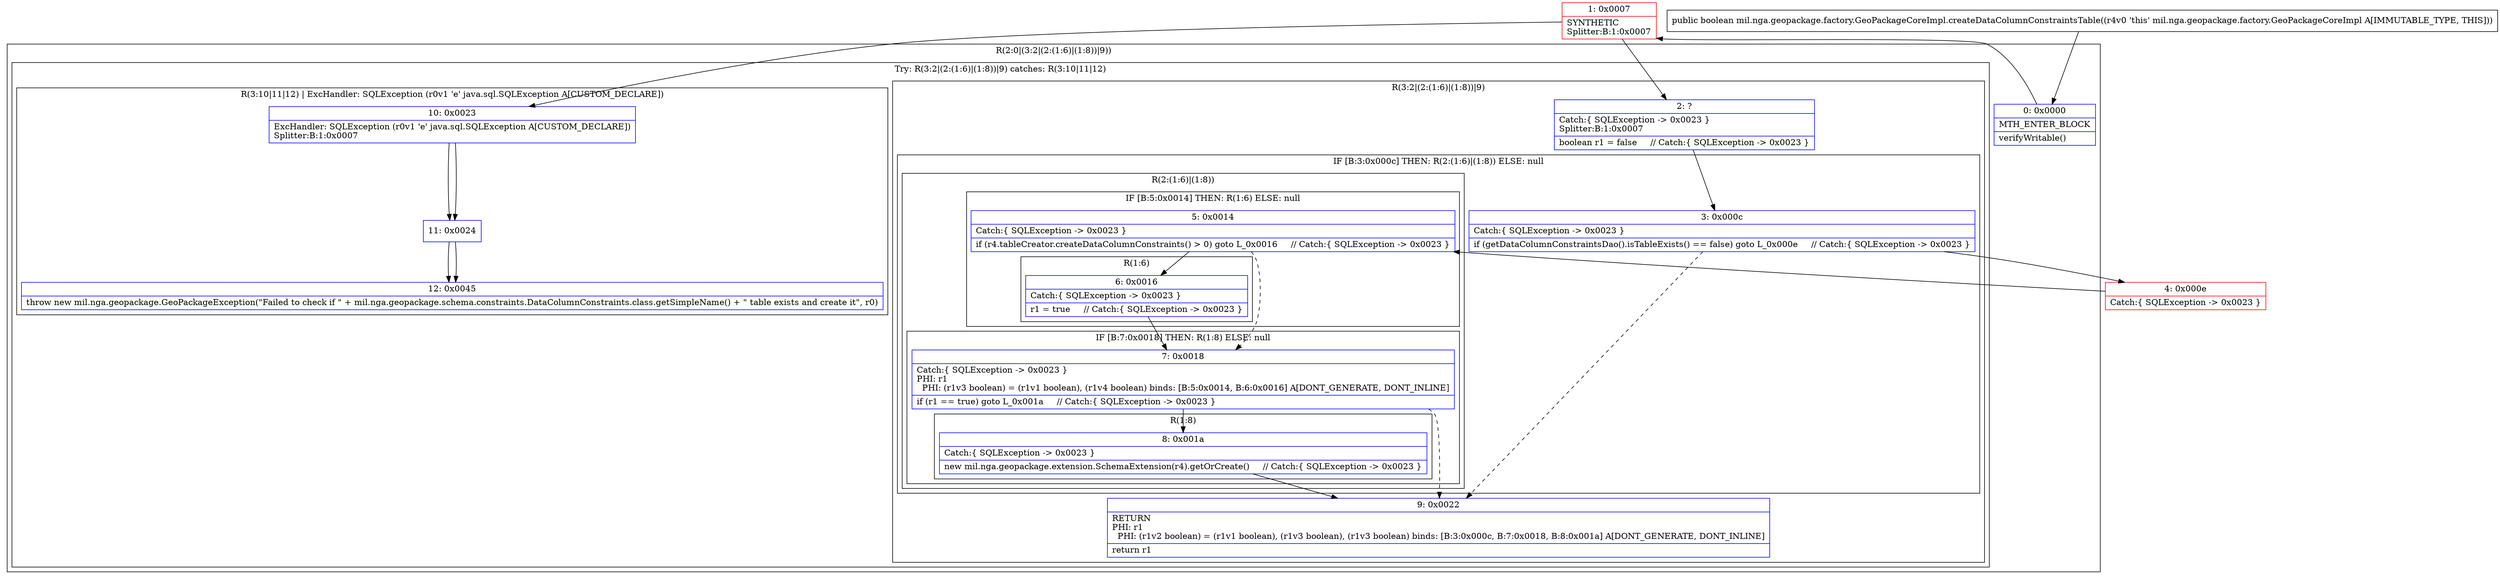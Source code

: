 digraph "CFG formil.nga.geopackage.factory.GeoPackageCoreImpl.createDataColumnConstraintsTable()Z" {
subgraph cluster_Region_1099213400 {
label = "R(2:0|(3:2|(2:(1:6)|(1:8))|9))";
node [shape=record,color=blue];
Node_0 [shape=record,label="{0\:\ 0x0000|MTH_ENTER_BLOCK\l|verifyWritable()\l}"];
subgraph cluster_TryCatchRegion_1960435124 {
label = "Try: R(3:2|(2:(1:6)|(1:8))|9) catches: R(3:10|11|12)";
node [shape=record,color=blue];
subgraph cluster_Region_267223292 {
label = "R(3:2|(2:(1:6)|(1:8))|9)";
node [shape=record,color=blue];
Node_2 [shape=record,label="{2\:\ ?|Catch:\{ SQLException \-\> 0x0023 \}\lSplitter:B:1:0x0007\l|boolean r1 = false     \/\/ Catch:\{ SQLException \-\> 0x0023 \}\l}"];
subgraph cluster_IfRegion_927662004 {
label = "IF [B:3:0x000c] THEN: R(2:(1:6)|(1:8)) ELSE: null";
node [shape=record,color=blue];
Node_3 [shape=record,label="{3\:\ 0x000c|Catch:\{ SQLException \-\> 0x0023 \}\l|if (getDataColumnConstraintsDao().isTableExists() == false) goto L_0x000e     \/\/ Catch:\{ SQLException \-\> 0x0023 \}\l}"];
subgraph cluster_Region_1032134515 {
label = "R(2:(1:6)|(1:8))";
node [shape=record,color=blue];
subgraph cluster_IfRegion_1505207537 {
label = "IF [B:5:0x0014] THEN: R(1:6) ELSE: null";
node [shape=record,color=blue];
Node_5 [shape=record,label="{5\:\ 0x0014|Catch:\{ SQLException \-\> 0x0023 \}\l|if (r4.tableCreator.createDataColumnConstraints() \> 0) goto L_0x0016     \/\/ Catch:\{ SQLException \-\> 0x0023 \}\l}"];
subgraph cluster_Region_774759932 {
label = "R(1:6)";
node [shape=record,color=blue];
Node_6 [shape=record,label="{6\:\ 0x0016|Catch:\{ SQLException \-\> 0x0023 \}\l|r1 = true     \/\/ Catch:\{ SQLException \-\> 0x0023 \}\l}"];
}
}
subgraph cluster_IfRegion_741804775 {
label = "IF [B:7:0x0018] THEN: R(1:8) ELSE: null";
node [shape=record,color=blue];
Node_7 [shape=record,label="{7\:\ 0x0018|Catch:\{ SQLException \-\> 0x0023 \}\lPHI: r1 \l  PHI: (r1v3 boolean) = (r1v1 boolean), (r1v4 boolean) binds: [B:5:0x0014, B:6:0x0016] A[DONT_GENERATE, DONT_INLINE]\l|if (r1 == true) goto L_0x001a     \/\/ Catch:\{ SQLException \-\> 0x0023 \}\l}"];
subgraph cluster_Region_1673131534 {
label = "R(1:8)";
node [shape=record,color=blue];
Node_8 [shape=record,label="{8\:\ 0x001a|Catch:\{ SQLException \-\> 0x0023 \}\l|new mil.nga.geopackage.extension.SchemaExtension(r4).getOrCreate()     \/\/ Catch:\{ SQLException \-\> 0x0023 \}\l}"];
}
}
}
}
Node_9 [shape=record,label="{9\:\ 0x0022|RETURN\lPHI: r1 \l  PHI: (r1v2 boolean) = (r1v1 boolean), (r1v3 boolean), (r1v3 boolean) binds: [B:3:0x000c, B:7:0x0018, B:8:0x001a] A[DONT_GENERATE, DONT_INLINE]\l|return r1\l}"];
}
subgraph cluster_Region_65929874 {
label = "R(3:10|11|12) | ExcHandler: SQLException (r0v1 'e' java.sql.SQLException A[CUSTOM_DECLARE])\l";
node [shape=record,color=blue];
Node_10 [shape=record,label="{10\:\ 0x0023|ExcHandler: SQLException (r0v1 'e' java.sql.SQLException A[CUSTOM_DECLARE])\lSplitter:B:1:0x0007\l}"];
Node_11 [shape=record,label="{11\:\ 0x0024}"];
Node_12 [shape=record,label="{12\:\ 0x0045|throw new mil.nga.geopackage.GeoPackageException(\"Failed to check if \" + mil.nga.geopackage.schema.constraints.DataColumnConstraints.class.getSimpleName() + \" table exists and create it\", r0)\l}"];
}
}
}
subgraph cluster_Region_65929874 {
label = "R(3:10|11|12) | ExcHandler: SQLException (r0v1 'e' java.sql.SQLException A[CUSTOM_DECLARE])\l";
node [shape=record,color=blue];
Node_10 [shape=record,label="{10\:\ 0x0023|ExcHandler: SQLException (r0v1 'e' java.sql.SQLException A[CUSTOM_DECLARE])\lSplitter:B:1:0x0007\l}"];
Node_11 [shape=record,label="{11\:\ 0x0024}"];
Node_12 [shape=record,label="{12\:\ 0x0045|throw new mil.nga.geopackage.GeoPackageException(\"Failed to check if \" + mil.nga.geopackage.schema.constraints.DataColumnConstraints.class.getSimpleName() + \" table exists and create it\", r0)\l}"];
}
Node_1 [shape=record,color=red,label="{1\:\ 0x0007|SYNTHETIC\lSplitter:B:1:0x0007\l}"];
Node_4 [shape=record,color=red,label="{4\:\ 0x000e|Catch:\{ SQLException \-\> 0x0023 \}\l}"];
MethodNode[shape=record,label="{public boolean mil.nga.geopackage.factory.GeoPackageCoreImpl.createDataColumnConstraintsTable((r4v0 'this' mil.nga.geopackage.factory.GeoPackageCoreImpl A[IMMUTABLE_TYPE, THIS])) }"];
MethodNode -> Node_0;
Node_0 -> Node_1;
Node_2 -> Node_3;
Node_3 -> Node_4;
Node_3 -> Node_9[style=dashed];
Node_5 -> Node_6;
Node_5 -> Node_7[style=dashed];
Node_6 -> Node_7;
Node_7 -> Node_8;
Node_7 -> Node_9[style=dashed];
Node_8 -> Node_9;
Node_10 -> Node_11;
Node_11 -> Node_12;
Node_10 -> Node_11;
Node_11 -> Node_12;
Node_1 -> Node_2;
Node_1 -> Node_10;
Node_4 -> Node_5;
}

